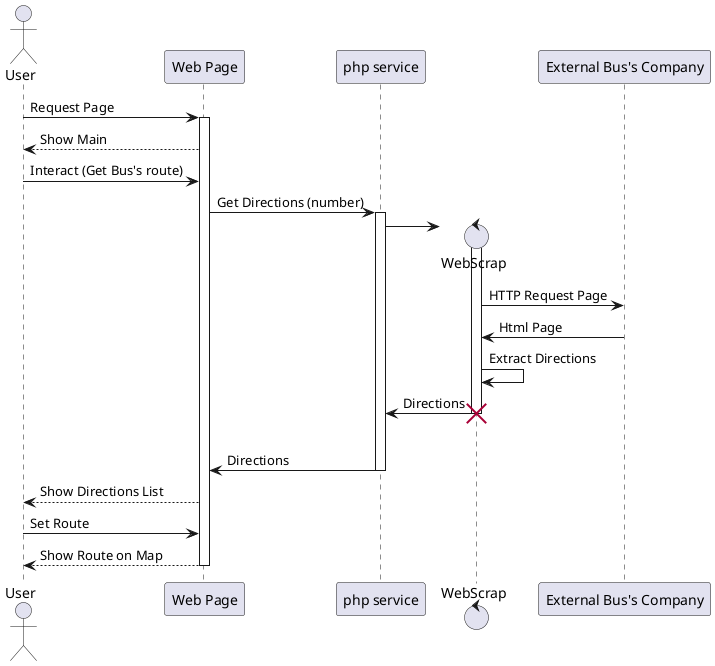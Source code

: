 @startuml

    actor User
    participant "Web Page" as Page
    participant "php service" as Service

    User -> Page: Request Page
    activate Page
        Page --> User: Show Main
        User -> Page: Interact (Get Bus's route)
        Page -> Service: Get Directions (number)
        activate Service
            create control WebScrap
            Service -> WebScrap
            activate WebScrap
                participant "External Bus's Company" as ExternalService
                WebScrap -> ExternalService: HTTP Request Page
                ExternalService -> WebScrap: Html Page
                WebScrap -> WebScrap: Extract Directions 
                WebScrap -> Service: Directions
            destroy WebScrap
            |||
            Service -> Page: Directions
        deactivate Service
        Page --> User: Show Directions List
        User -> Page: Set Route
        Page --> User: Show Route on Map
    deactivate Page
    


@enduml
